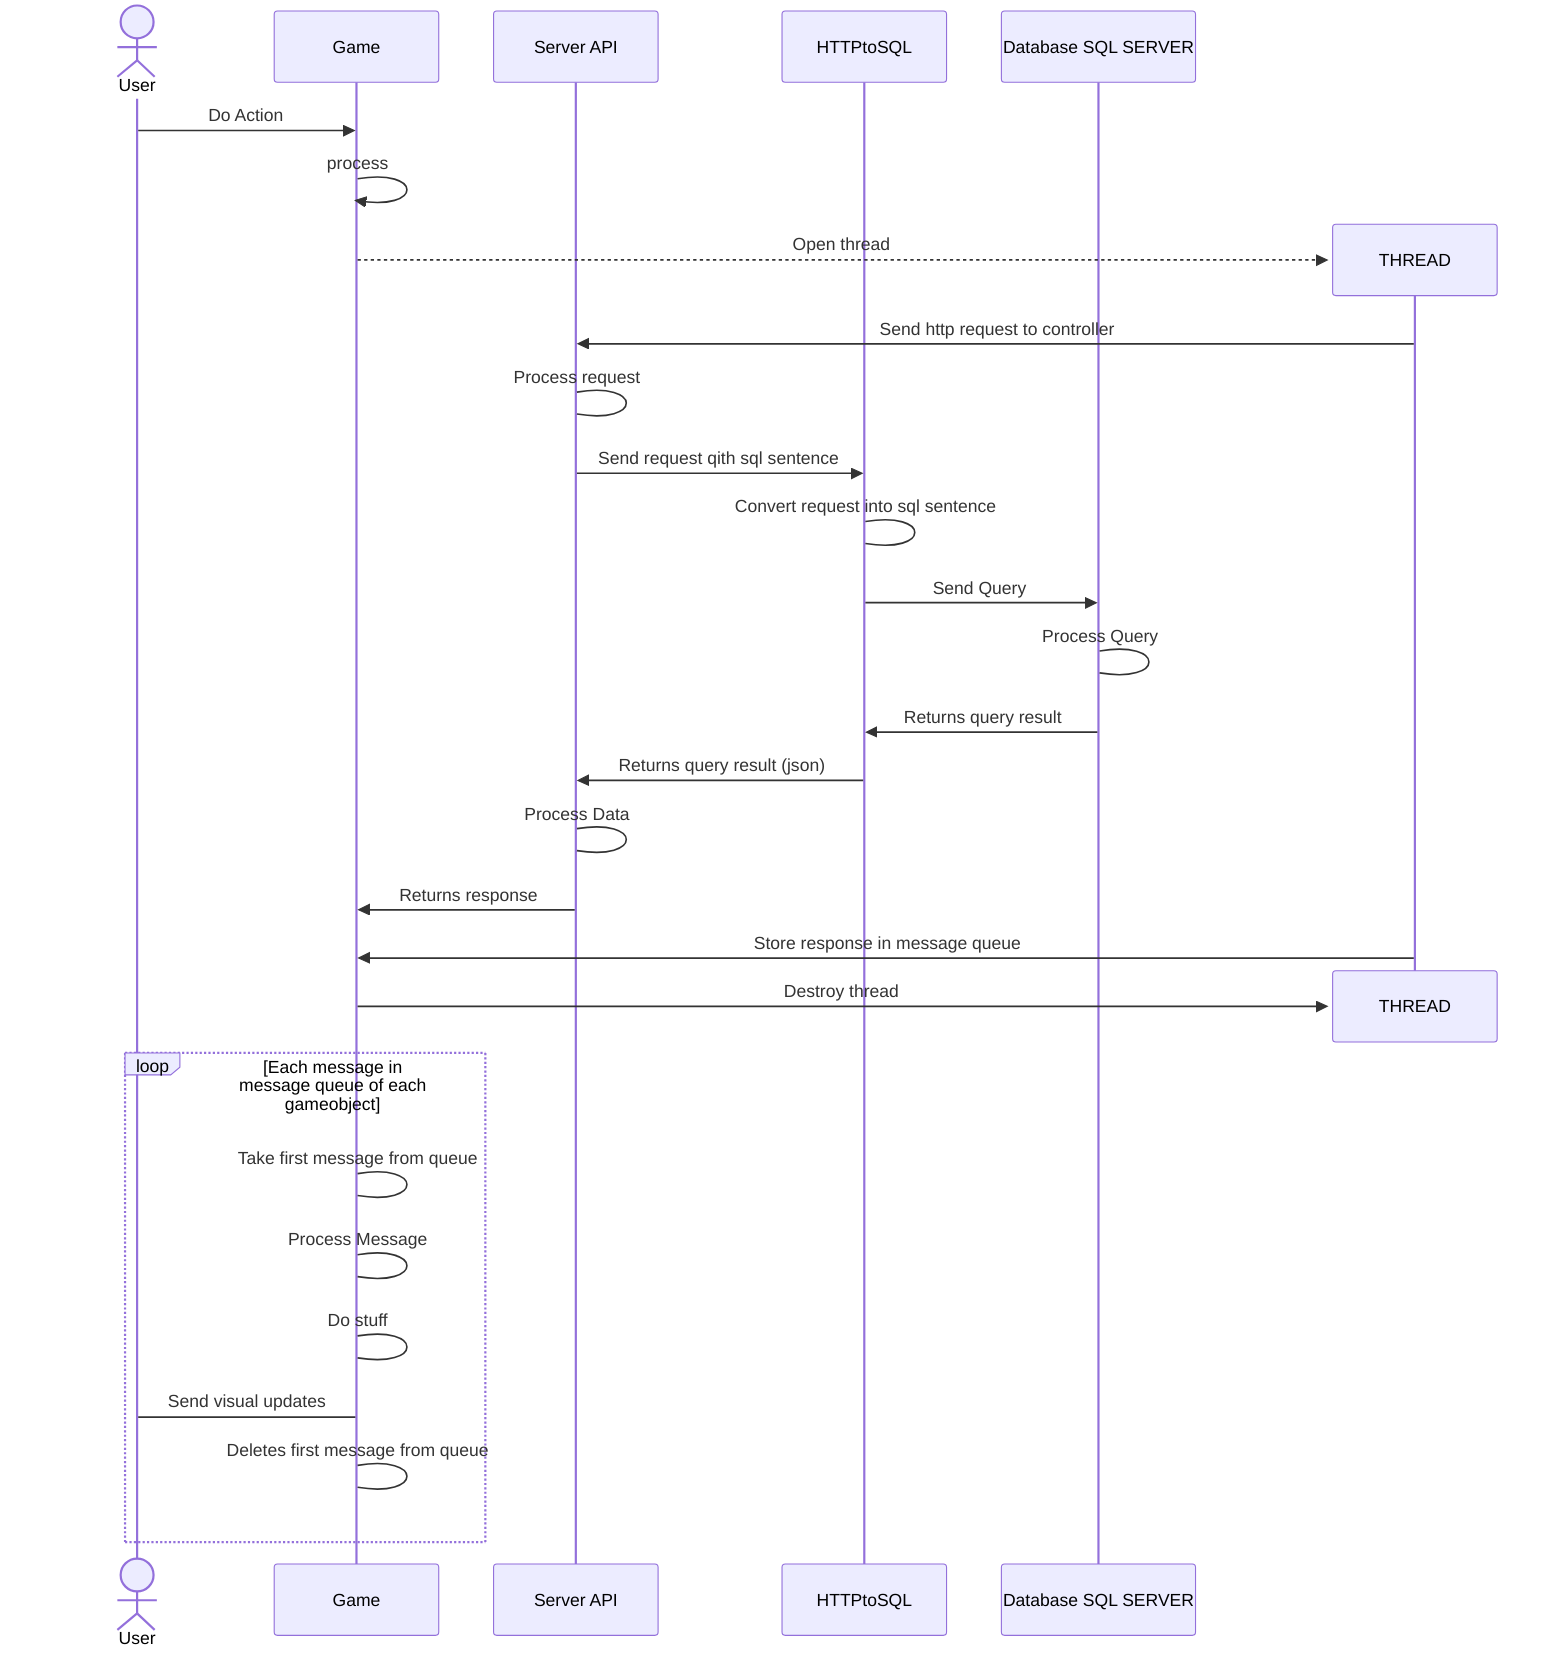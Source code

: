 sequenceDiagram
  actor user as User
  participant client as Game
  participant server as Server API
  participant httpsql as HTTPtoSQL
  participant database as Database SQL SERVER
%% 1
  user->>client: Do Action
  client->>client: process
%% 1
  create participant thread as THREAD
  client-->>thread:Open thread
  thread->>server:Send http request to controller
  server->server:Process request
  server->>httpsql:Send request qith sql sentence
  httpsql->httpsql:Convert request into sql sentence
  httpsql->>database:Send Query
  database->database:Process Query
%% 3
  database->>httpsql:Returns query result
  httpsql->>server:Returns query result (json)
  server->server:Process Data
  server->>client:Returns response
  thread->>client:Store response in message queue
  destroy thread
  client->>thread:Destroy thread
  
%% 4
  loop Each message in message queue of each gameobject
    client->client:Take first message from queue
    client->client:Process Message
    client->client:Do stuff
    client->user:Send visual updates
    client->client:Deletes first message from queue
  end